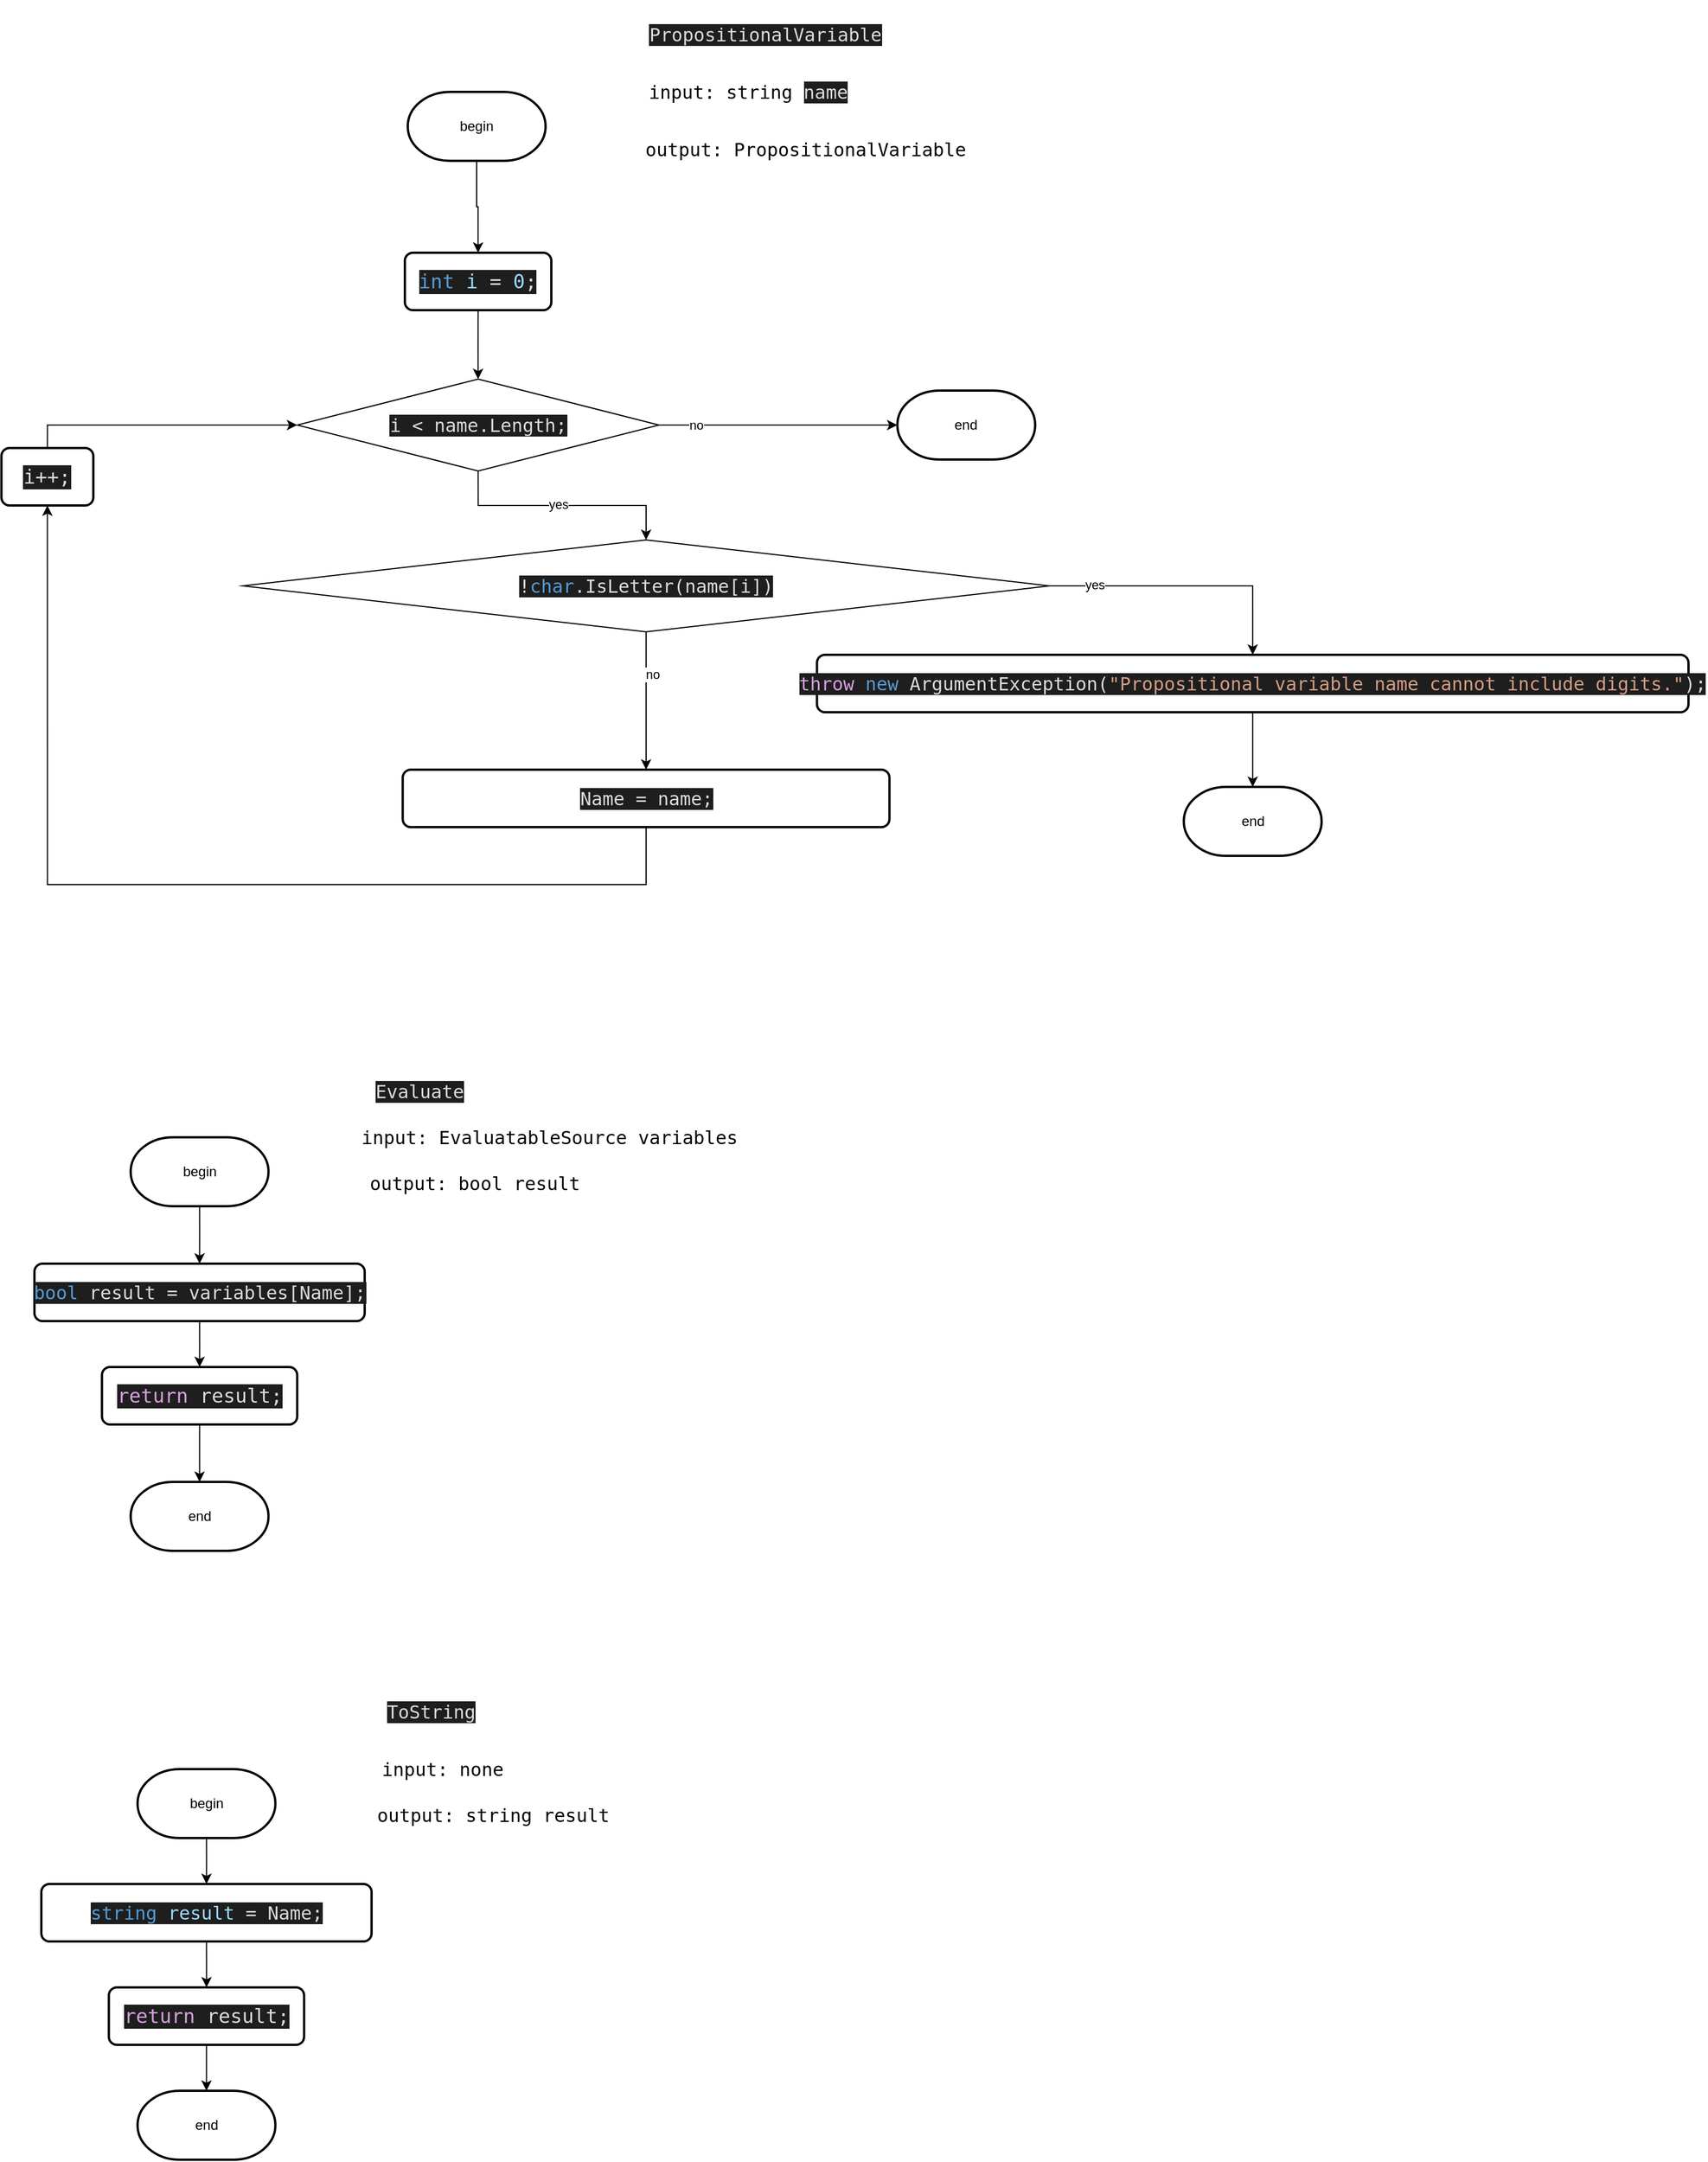 <mxfile version="26.2.2">
  <diagram name="Page-1" id="GsZ8dFfPKQMhmXAw97n3">
    <mxGraphModel dx="4610" dy="1084" grid="1" gridSize="10" guides="1" tooltips="1" connect="1" arrows="1" fold="1" page="1" pageScale="1" pageWidth="850" pageHeight="1100" math="0" shadow="0">
      <root>
        <mxCell id="0" />
        <mxCell id="1" parent="0" />
        <mxCell id="_ttmD8qlt5964CyT8uU3-102" value="&lt;pre style=&quot;font-family: &amp;quot;JetBrains Mono&amp;quot;, monospace; font-size: 12pt;&quot;&gt;&lt;div style=&quot;background-color:#1e1e1e;color:#dcdcdc&quot;&gt;&lt;pre style=&quot;font-family:&#39;JetBrains Mono&#39;,monospace;font-size:12.0pt;&quot;&gt;&lt;pre style=&quot;font-family:&#39;JetBrains Mono&#39;,monospace;font-size:12.0pt;&quot;&gt;&lt;div&gt;&lt;pre style=&quot;font-family:&#39;JetBrains Mono&#39;,monospace;font-size:12.0pt;&quot;&gt;PropositionalVariable&lt;/pre&gt;&lt;/div&gt;&lt;/pre&gt;&lt;/pre&gt;&lt;/div&gt;&lt;/pre&gt;" style="text;html=1;align=center;verticalAlign=middle;resizable=0;points=[];autosize=1;strokeColor=none;fillColor=none;" parent="1" vertex="1">
          <mxGeometry x="-148.75" y="1120" width="210" height="60" as="geometry" />
        </mxCell>
        <mxCell id="_ttmD8qlt5964CyT8uU3-154" style="edgeStyle=orthogonalEdgeStyle;rounded=0;orthogonalLoop=1;jettySize=auto;html=1;exitX=0.5;exitY=1;exitDx=0;exitDy=0;exitPerimeter=0;entryX=0.5;entryY=0;entryDx=0;entryDy=0;" parent="1" source="_ttmD8qlt5964CyT8uU3-104" target="_ttmD8qlt5964CyT8uU3-110" edge="1">
          <mxGeometry relative="1" as="geometry" />
        </mxCell>
        <mxCell id="_ttmD8qlt5964CyT8uU3-104" value="begin" style="strokeWidth=2;html=1;shape=mxgraph.flowchart.terminator;whiteSpace=wrap;" parent="1" vertex="1">
          <mxGeometry x="-355.01" y="1200" width="120" height="60" as="geometry" />
        </mxCell>
        <mxCell id="_ttmD8qlt5964CyT8uU3-107" value="&lt;pre style=&quot;font-family: &amp;quot;JetBrains Mono&amp;quot;, monospace; font-size: 12pt;&quot;&gt;input: string &lt;span style=&quot;font-size: 12pt; background-color: rgb(30, 30, 30); color: rgb(220, 220, 220); white-space-collapse: collapse;&quot;&gt;name&lt;/span&gt;&lt;/pre&gt;" style="text;html=1;align=center;verticalAlign=middle;resizable=0;points=[];autosize=1;strokeColor=none;fillColor=none;" parent="1" vertex="1">
          <mxGeometry x="-148.75" y="1170" width="180" height="60" as="geometry" />
        </mxCell>
        <mxCell id="_ttmD8qlt5964CyT8uU3-108" value="&lt;pre style=&quot;font-family: &amp;quot;JetBrains Mono&amp;quot;, monospace; font-size: 12pt;&quot;&gt;output: PropositionalVariable&lt;/pre&gt;" style="text;html=1;align=center;verticalAlign=middle;resizable=0;points=[];autosize=1;strokeColor=none;fillColor=none;" parent="1" vertex="1">
          <mxGeometry x="-148.75" y="1220" width="280" height="60" as="geometry" />
        </mxCell>
        <mxCell id="_ttmD8qlt5964CyT8uU3-109" style="edgeStyle=orthogonalEdgeStyle;rounded=0;orthogonalLoop=1;jettySize=auto;html=1;exitX=0.5;exitY=1;exitDx=0;exitDy=0;entryX=0.5;entryY=0;entryDx=0;entryDy=0;" parent="1" source="_ttmD8qlt5964CyT8uU3-110" target="_ttmD8qlt5964CyT8uU3-113" edge="1">
          <mxGeometry relative="1" as="geometry" />
        </mxCell>
        <mxCell id="_ttmD8qlt5964CyT8uU3-110" value="&lt;div style=&quot;background-color: rgb(30, 30, 30); color: rgb(220, 220, 220);&quot;&gt;&lt;pre style=&quot;font-family: &amp;quot;JetBrains Mono&amp;quot;, monospace; font-size: 12.8pt;&quot;&gt;&lt;span style=&quot;color: rgb(86, 156, 214);&quot;&gt;int &lt;/span&gt;&lt;span style=&quot;color: rgb(156, 220, 254);&quot;&gt;i &lt;/span&gt;&lt;font color=&quot;#dcdcdc&quot;&gt;= &lt;/font&gt;&lt;font color=&quot;#9cdcfe&quot;&gt;0&lt;/font&gt;&lt;font color=&quot;#dcdcdc&quot;&gt;;&lt;/font&gt;&lt;/pre&gt;&lt;/div&gt;" style="rounded=1;whiteSpace=wrap;html=1;absoluteArcSize=1;arcSize=14;strokeWidth=2;" parent="1" vertex="1">
          <mxGeometry x="-357.51" y="1340" width="127.5" height="50" as="geometry" />
        </mxCell>
        <mxCell id="_ttmD8qlt5964CyT8uU3-111" style="edgeStyle=orthogonalEdgeStyle;rounded=0;orthogonalLoop=1;jettySize=auto;html=1;exitX=0.5;exitY=1;exitDx=0;exitDy=0;entryX=0.5;entryY=0;entryDx=0;entryDy=0;" parent="1" source="_ttmD8qlt5964CyT8uU3-113" target="_ttmD8qlt5964CyT8uU3-120" edge="1">
          <mxGeometry relative="1" as="geometry" />
        </mxCell>
        <mxCell id="_ttmD8qlt5964CyT8uU3-112" value="yes" style="edgeLabel;html=1;align=center;verticalAlign=middle;resizable=0;points=[];" parent="_ttmD8qlt5964CyT8uU3-111" vertex="1" connectable="0">
          <mxGeometry x="-0.033" y="1" relative="1" as="geometry">
            <mxPoint as="offset" />
          </mxGeometry>
        </mxCell>
        <mxCell id="_ttmD8qlt5964CyT8uU3-113" value="&lt;div style=&quot;background-color:#1e1e1e;color:#dcdcdc&quot;&gt;&lt;pre style=&quot;font-family:&#39;JetBrains Mono&#39;,monospace;font-size:12.8pt;&quot;&gt;&lt;pre style=&quot;font-family:&#39;JetBrains Mono&#39;,monospace;font-size:12.0pt;&quot;&gt;&lt;div&gt;&lt;pre style=&quot;font-family:&#39;JetBrains Mono&#39;,monospace;font-size:12.0pt;&quot;&gt;i &amp;lt; name.Length;&lt;/pre&gt;&lt;/div&gt;&lt;/pre&gt;&lt;/pre&gt;&lt;/div&gt;" style="rhombus;whiteSpace=wrap;html=1;" parent="1" vertex="1">
          <mxGeometry x="-451.25" y="1450" width="315" height="80" as="geometry" />
        </mxCell>
        <mxCell id="_ttmD8qlt5964CyT8uU3-114" style="edgeStyle=orthogonalEdgeStyle;rounded=0;orthogonalLoop=1;jettySize=auto;html=1;exitX=0.5;exitY=0;exitDx=0;exitDy=0;entryX=0;entryY=0.5;entryDx=0;entryDy=0;" parent="1" source="_ttmD8qlt5964CyT8uU3-115" target="_ttmD8qlt5964CyT8uU3-113" edge="1">
          <mxGeometry relative="1" as="geometry" />
        </mxCell>
        <mxCell id="_ttmD8qlt5964CyT8uU3-115" value="&lt;div style=&quot;background-color:#1e1e1e;color:#dcdcdc&quot;&gt;&lt;pre style=&quot;font-family:&#39;JetBrains Mono&#39;,monospace;font-size:12.8pt;&quot;&gt;&lt;div&gt;&lt;pre style=&quot;font-family:&#39;JetBrains Mono&#39;,monospace;font-size:12.8pt;&quot;&gt;i++;&lt;/pre&gt;&lt;/div&gt;&lt;/pre&gt;&lt;/div&gt;" style="rounded=1;whiteSpace=wrap;html=1;absoluteArcSize=1;arcSize=14;strokeWidth=2;" parent="1" vertex="1">
          <mxGeometry x="-708.75" y="1510" width="80" height="50" as="geometry" />
        </mxCell>
        <mxCell id="_ttmD8qlt5964CyT8uU3-116" style="edgeStyle=orthogonalEdgeStyle;rounded=0;orthogonalLoop=1;jettySize=auto;html=1;exitX=1;exitY=0.5;exitDx=0;exitDy=0;entryX=0.5;entryY=0;entryDx=0;entryDy=0;" parent="1" source="_ttmD8qlt5964CyT8uU3-120" target="_ttmD8qlt5964CyT8uU3-122" edge="1">
          <mxGeometry relative="1" as="geometry" />
        </mxCell>
        <mxCell id="_ttmD8qlt5964CyT8uU3-117" value="yes" style="edgeLabel;html=1;align=center;verticalAlign=middle;resizable=0;points=[];" parent="_ttmD8qlt5964CyT8uU3-116" vertex="1" connectable="0">
          <mxGeometry x="-0.673" y="1" relative="1" as="geometry">
            <mxPoint as="offset" />
          </mxGeometry>
        </mxCell>
        <mxCell id="_ttmD8qlt5964CyT8uU3-118" style="edgeStyle=orthogonalEdgeStyle;rounded=0;orthogonalLoop=1;jettySize=auto;html=1;exitX=0.5;exitY=1;exitDx=0;exitDy=0;entryX=0.5;entryY=0;entryDx=0;entryDy=0;" parent="1" source="_ttmD8qlt5964CyT8uU3-120" target="_ttmD8qlt5964CyT8uU3-124" edge="1">
          <mxGeometry relative="1" as="geometry" />
        </mxCell>
        <mxCell id="_ttmD8qlt5964CyT8uU3-119" value="no" style="edgeLabel;html=1;align=center;verticalAlign=middle;resizable=0;points=[];" parent="_ttmD8qlt5964CyT8uU3-118" vertex="1" connectable="0">
          <mxGeometry x="-0.388" y="5" relative="1" as="geometry">
            <mxPoint as="offset" />
          </mxGeometry>
        </mxCell>
        <mxCell id="_ttmD8qlt5964CyT8uU3-120" value="&lt;div style=&quot;background-color:#1e1e1e;color:#dcdcdc&quot;&gt;&lt;pre style=&quot;font-family:&#39;JetBrains Mono&#39;,monospace;font-size:12.8pt;&quot;&gt;&lt;pre style=&quot;font-family:&#39;JetBrains Mono&#39;,monospace;font-size:12.0pt;&quot;&gt;&lt;pre style=&quot;font-family:&#39;JetBrains Mono&#39;,monospace;font-size:12.0pt;&quot;&gt;&lt;div&gt;&lt;pre style=&quot;font-family:&#39;JetBrains Mono&#39;,monospace;font-size:12.0pt;&quot;&gt;!&lt;span style=&quot;color:#569cd6;&quot;&gt;char&lt;/span&gt;.IsLetter(name[i])&lt;/pre&gt;&lt;/div&gt;&lt;/pre&gt;&lt;/pre&gt;&lt;/pre&gt;&lt;/div&gt;" style="rhombus;whiteSpace=wrap;html=1;" parent="1" vertex="1">
          <mxGeometry x="-498.75" y="1590" width="702.5" height="80" as="geometry" />
        </mxCell>
        <mxCell id="_ttmD8qlt5964CyT8uU3-121" style="edgeStyle=orthogonalEdgeStyle;rounded=0;orthogonalLoop=1;jettySize=auto;html=1;exitX=0.5;exitY=1;exitDx=0;exitDy=0;" parent="1" source="_ttmD8qlt5964CyT8uU3-122" target="_ttmD8qlt5964CyT8uU3-125" edge="1">
          <mxGeometry relative="1" as="geometry" />
        </mxCell>
        <mxCell id="_ttmD8qlt5964CyT8uU3-122" value="&lt;div style=&quot;background-color: rgb(30, 30, 30); color: rgb(220, 220, 220);&quot;&gt;&lt;pre style=&quot;font-family:&#39;JetBrains Mono&#39;,monospace;font-size:12.0pt;&quot;&gt;&lt;pre style=&quot;font-family:&#39;JetBrains Mono&#39;,monospace;font-size:12.0pt;&quot;&gt;&lt;pre style=&quot;font-family:&#39;JetBrains Mono&#39;,monospace;font-size:12.0pt;&quot;&gt;&lt;pre style=&quot;font-family:&#39;JetBrains Mono&#39;,monospace;font-size:12.0pt;&quot;&gt;&lt;pre style=&quot;font-family:&#39;JetBrains Mono&#39;,monospace;font-size:12.0pt;&quot;&gt;&lt;pre style=&quot;font-family:&#39;JetBrains Mono&#39;,monospace;font-size:12.0pt;&quot;&gt;&lt;pre style=&quot;font-family:&#39;JetBrains Mono&#39;,monospace;font-size:12.0pt;&quot;&gt;&lt;pre style=&quot;font-family:&#39;JetBrains Mono&#39;,monospace;font-size:12.0pt;&quot;&gt;&lt;pre style=&quot;font-family:&#39;JetBrains Mono&#39;,monospace;font-size:12.8pt;&quot;&gt;&lt;pre style=&quot;font-family:&#39;JetBrains Mono&#39;,monospace;font-size:12.0pt;&quot;&gt;&lt;pre style=&quot;font-family:&#39;JetBrains Mono&#39;,monospace;font-size:12.0pt;&quot;&gt;&lt;div&gt;&lt;pre style=&quot;font-family:&#39;JetBrains Mono&#39;,monospace;font-size:12.0pt;&quot;&gt;&lt;span style=&quot;color:#d8a0df;&quot;&gt;throw &lt;/span&gt;&lt;span style=&quot;color:#569cd6;&quot;&gt;new &lt;/span&gt;ArgumentException(&lt;span style=&quot;color:#d69d85;&quot;&gt;&quot;Propositional variable name cannot include digits.&quot;&lt;/span&gt;);&lt;/pre&gt;&lt;/div&gt;&lt;/pre&gt;&lt;/pre&gt;&lt;/pre&gt;&lt;/pre&gt;&lt;/pre&gt;&lt;/pre&gt;&lt;/pre&gt;&lt;/pre&gt;&lt;/pre&gt;&lt;/pre&gt;&lt;/pre&gt;&lt;/div&gt;" style="rounded=1;whiteSpace=wrap;html=1;absoluteArcSize=1;arcSize=14;strokeWidth=2;" parent="1" vertex="1">
          <mxGeometry x="1.25" y="1690" width="758.75" height="50" as="geometry" />
        </mxCell>
        <mxCell id="_ttmD8qlt5964CyT8uU3-155" style="edgeStyle=orthogonalEdgeStyle;rounded=0;orthogonalLoop=1;jettySize=auto;html=1;exitX=0.5;exitY=1;exitDx=0;exitDy=0;entryX=0.5;entryY=1;entryDx=0;entryDy=0;" parent="1" source="_ttmD8qlt5964CyT8uU3-124" target="_ttmD8qlt5964CyT8uU3-115" edge="1">
          <mxGeometry relative="1" as="geometry">
            <Array as="points">
              <mxPoint x="-147" y="1890" />
              <mxPoint x="-669" y="1890" />
            </Array>
          </mxGeometry>
        </mxCell>
        <mxCell id="_ttmD8qlt5964CyT8uU3-124" value="&lt;div style=&quot;background-color: rgb(30, 30, 30); color: rgb(220, 220, 220);&quot;&gt;&lt;pre style=&quot;font-family:&#39;JetBrains Mono&#39;,monospace;font-size:12.0pt;&quot;&gt;&lt;pre style=&quot;font-family:&#39;JetBrains Mono&#39;,monospace;font-size:12.0pt;&quot;&gt;&lt;pre style=&quot;font-family:&#39;JetBrains Mono&#39;,monospace;font-size:12.0pt;&quot;&gt;&lt;pre style=&quot;font-family:&#39;JetBrains Mono&#39;,monospace;font-size:12.0pt;&quot;&gt;&lt;pre style=&quot;font-family:&#39;JetBrains Mono&#39;,monospace;font-size:12.0pt;&quot;&gt;&lt;pre style=&quot;font-family:&#39;JetBrains Mono&#39;,monospace;font-size:12.0pt;&quot;&gt;&lt;pre style=&quot;font-family:&#39;JetBrains Mono&#39;,monospace;font-size:12.0pt;&quot;&gt;&lt;pre style=&quot;font-family:&#39;JetBrains Mono&#39;,monospace;font-size:12.0pt;&quot;&gt;&lt;pre style=&quot;font-family:&#39;JetBrains Mono&#39;,monospace;font-size:12.8pt;&quot;&gt;&lt;pre style=&quot;font-family:&#39;JetBrains Mono&#39;,monospace;font-size:12.0pt;&quot;&gt;&lt;div&gt;&lt;pre style=&quot;font-family:&#39;JetBrains Mono&#39;,monospace;font-size:12.0pt;&quot;&gt;Name = name;&lt;/pre&gt;&lt;/div&gt;&lt;/pre&gt;&lt;/pre&gt;&lt;/pre&gt;&lt;/pre&gt;&lt;/pre&gt;&lt;/pre&gt;&lt;/pre&gt;&lt;/pre&gt;&lt;/pre&gt;&lt;/pre&gt;&lt;/div&gt;" style="rounded=1;whiteSpace=wrap;html=1;absoluteArcSize=1;arcSize=14;strokeWidth=2;" parent="1" vertex="1">
          <mxGeometry x="-359.38" y="1790" width="423.75" height="50" as="geometry" />
        </mxCell>
        <mxCell id="_ttmD8qlt5964CyT8uU3-125" value="end" style="strokeWidth=2;html=1;shape=mxgraph.flowchart.terminator;whiteSpace=wrap;" parent="1" vertex="1">
          <mxGeometry x="320.63" y="1805" width="120" height="60" as="geometry" />
        </mxCell>
        <mxCell id="_ttmD8qlt5964CyT8uU3-139" value="end" style="strokeWidth=2;html=1;shape=mxgraph.flowchart.terminator;whiteSpace=wrap;" parent="1" vertex="1">
          <mxGeometry x="71.25" y="1460" width="120" height="60" as="geometry" />
        </mxCell>
        <mxCell id="_ttmD8qlt5964CyT8uU3-140" style="edgeStyle=orthogonalEdgeStyle;rounded=0;orthogonalLoop=1;jettySize=auto;html=1;exitX=1;exitY=0.5;exitDx=0;exitDy=0;entryX=0;entryY=0.5;entryDx=0;entryDy=0;entryPerimeter=0;" parent="1" source="_ttmD8qlt5964CyT8uU3-113" target="_ttmD8qlt5964CyT8uU3-139" edge="1">
          <mxGeometry relative="1" as="geometry" />
        </mxCell>
        <mxCell id="_ttmD8qlt5964CyT8uU3-141" value="no" style="edgeLabel;html=1;align=center;verticalAlign=middle;resizable=0;points=[];" parent="_ttmD8qlt5964CyT8uU3-140" vertex="1" connectable="0">
          <mxGeometry x="-0.693" relative="1" as="geometry">
            <mxPoint as="offset" />
          </mxGeometry>
        </mxCell>
        <mxCell id="_ttmD8qlt5964CyT8uU3-148" style="edgeStyle=orthogonalEdgeStyle;rounded=0;orthogonalLoop=1;jettySize=auto;html=1;exitX=1;exitY=0.5;exitDx=0;exitDy=0;" parent="1" edge="1">
          <mxGeometry relative="1" as="geometry">
            <Array as="points">
              <mxPoint x="1680" y="2120" />
              <mxPoint x="1680" y="2340" />
              <mxPoint x="1311" y="2340" />
            </Array>
            <mxPoint x="1484.38" y="2120" as="sourcePoint" />
          </mxGeometry>
        </mxCell>
        <mxCell id="_ttmD8qlt5964CyT8uU3-156" value="&lt;pre style=&quot;font-family: &amp;quot;JetBrains Mono&amp;quot;, monospace; font-size: 12pt;&quot;&gt;&lt;div style=&quot;background-color:#1e1e1e;color:#dcdcdc&quot;&gt;&lt;pre style=&quot;font-family:&#39;JetBrains Mono&#39;,monospace;font-size:12.0pt;&quot;&gt;&lt;pre style=&quot;font-family:&#39;JetBrains Mono&#39;,monospace;font-size:12.0pt;&quot;&gt;&lt;pre style=&quot;font-family:&#39;JetBrains Mono&#39;,monospace;font-size:12.0pt;&quot;&gt;&lt;div&gt;&lt;pre style=&quot;font-family:&#39;JetBrains Mono&#39;,monospace;font-size:12.0pt;&quot;&gt;Evaluate&lt;/pre&gt;&lt;/div&gt;&lt;/pre&gt;&lt;/pre&gt;&lt;/pre&gt;&lt;/div&gt;&lt;/pre&gt;" style="text;html=1;align=center;verticalAlign=middle;resizable=0;points=[];autosize=1;strokeColor=none;fillColor=none;" parent="1" vertex="1">
          <mxGeometry x="-389.98" y="2040" width="90" height="60" as="geometry" />
        </mxCell>
        <mxCell id="_ttmD8qlt5964CyT8uU3-157" style="edgeStyle=orthogonalEdgeStyle;rounded=0;orthogonalLoop=1;jettySize=auto;html=1;exitX=0.5;exitY=1;exitDx=0;exitDy=0;exitPerimeter=0;entryX=0.5;entryY=0;entryDx=0;entryDy=0;" parent="1" source="_ttmD8qlt5964CyT8uU3-158" target="_ttmD8qlt5964CyT8uU3-162" edge="1">
          <mxGeometry relative="1" as="geometry" />
        </mxCell>
        <mxCell id="_ttmD8qlt5964CyT8uU3-158" value="begin" style="strokeWidth=2;html=1;shape=mxgraph.flowchart.terminator;whiteSpace=wrap;" parent="1" vertex="1">
          <mxGeometry x="-596.24" y="2110" width="120" height="60" as="geometry" />
        </mxCell>
        <mxCell id="_ttmD8qlt5964CyT8uU3-159" value="&lt;pre style=&quot;font-family: &amp;quot;JetBrains Mono&amp;quot;, monospace; font-size: 12pt;&quot;&gt;input: EvaluatableSource variables&lt;/pre&gt;" style="text;html=1;align=center;verticalAlign=middle;resizable=0;points=[];autosize=1;strokeColor=none;fillColor=none;" parent="1" vertex="1">
          <mxGeometry x="-392.49" y="2080" width="320" height="60" as="geometry" />
        </mxCell>
        <mxCell id="_ttmD8qlt5964CyT8uU3-160" value="&lt;pre style=&quot;font-family: &amp;quot;JetBrains Mono&amp;quot;, monospace; font-size: 12pt;&quot;&gt;output: bool result&lt;/pre&gt;" style="text;html=1;align=center;verticalAlign=middle;resizable=0;points=[];autosize=1;strokeColor=none;fillColor=none;" parent="1" vertex="1">
          <mxGeometry x="-392.49" y="2120" width="190" height="60" as="geometry" />
        </mxCell>
        <mxCell id="XyLZxlLaLqKkQ-oYfkcs-2" style="edgeStyle=orthogonalEdgeStyle;rounded=0;orthogonalLoop=1;jettySize=auto;html=1;exitX=0.5;exitY=1;exitDx=0;exitDy=0;entryX=0.5;entryY=0;entryDx=0;entryDy=0;" edge="1" parent="1" source="_ttmD8qlt5964CyT8uU3-162" target="XyLZxlLaLqKkQ-oYfkcs-1">
          <mxGeometry relative="1" as="geometry" />
        </mxCell>
        <mxCell id="_ttmD8qlt5964CyT8uU3-162" value="&lt;div style=&quot;background-color: rgb(30, 30, 30); color: rgb(220, 220, 220);&quot;&gt;&lt;pre style=&quot;font-family: &amp;quot;JetBrains Mono&amp;quot;, monospace; font-size: 12.8pt;&quot;&gt;&lt;div&gt;&lt;pre style=&quot;font-family:&#39;JetBrains Mono&#39;,monospace;font-size:12.0pt;&quot;&gt;&lt;span style=&quot;color:#569cd6;&quot;&gt;bool &lt;/span&gt;result = variables[Name];&lt;/pre&gt;&lt;/div&gt;&lt;/pre&gt;&lt;/div&gt;" style="rounded=1;whiteSpace=wrap;html=1;absoluteArcSize=1;arcSize=14;strokeWidth=2;" parent="1" vertex="1">
          <mxGeometry x="-680" y="2220" width="287.51" height="50" as="geometry" />
        </mxCell>
        <mxCell id="_ttmD8qlt5964CyT8uU3-175" style="edgeStyle=orthogonalEdgeStyle;rounded=0;orthogonalLoop=1;jettySize=auto;html=1;exitX=0.5;exitY=1;exitDx=0;exitDy=0;entryX=0.5;entryY=1;entryDx=0;entryDy=0;" parent="1" edge="1">
          <mxGeometry relative="1" as="geometry">
            <Array as="points">
              <mxPoint x="-147" y="2730" />
              <mxPoint x="-669" y="2730" />
            </Array>
            <mxPoint x="-668.75" y="2400" as="targetPoint" />
          </mxGeometry>
        </mxCell>
        <mxCell id="_ttmD8qlt5964CyT8uU3-177" value="end" style="strokeWidth=2;html=1;shape=mxgraph.flowchart.terminator;whiteSpace=wrap;" parent="1" vertex="1">
          <mxGeometry x="-596.24" y="2410" width="120" height="60" as="geometry" />
        </mxCell>
        <mxCell id="_ttmD8qlt5964CyT8uU3-183" value="&lt;pre style=&quot;font-family: &amp;quot;JetBrains Mono&amp;quot;, monospace; font-size: 12pt;&quot;&gt;&lt;div style=&quot;background-color:#1e1e1e;color:#dcdcdc&quot;&gt;&lt;pre style=&quot;font-family:&#39;JetBrains Mono&#39;,monospace;font-size:12.0pt;&quot;&gt;&lt;pre style=&quot;font-family:&#39;JetBrains Mono&#39;,monospace;font-size:12.0pt;&quot;&gt;&lt;pre style=&quot;font-family:&#39;JetBrains Mono&#39;,monospace;font-size:12.0pt;&quot;&gt;&lt;pre style=&quot;font-family:&#39;JetBrains Mono&#39;,monospace;font-size:12.0pt;&quot;&gt;&lt;div&gt;&lt;pre style=&quot;font-family:&#39;JetBrains Mono&#39;,monospace;font-size:12.0pt;&quot;&gt;ToString&lt;/pre&gt;&lt;/div&gt;&lt;/pre&gt;&lt;/pre&gt;&lt;/pre&gt;&lt;/pre&gt;&lt;/div&gt;&lt;/pre&gt;" style="text;html=1;align=center;verticalAlign=middle;resizable=0;points=[];autosize=1;strokeColor=none;fillColor=none;" parent="1" vertex="1">
          <mxGeometry x="-380" y="2580" width="90" height="60" as="geometry" />
        </mxCell>
        <mxCell id="_ttmD8qlt5964CyT8uU3-184" style="edgeStyle=orthogonalEdgeStyle;rounded=0;orthogonalLoop=1;jettySize=auto;html=1;exitX=0.5;exitY=1;exitDx=0;exitDy=0;exitPerimeter=0;entryX=0.5;entryY=0;entryDx=0;entryDy=0;" parent="1" source="_ttmD8qlt5964CyT8uU3-185" target="_ttmD8qlt5964CyT8uU3-188" edge="1">
          <mxGeometry relative="1" as="geometry" />
        </mxCell>
        <mxCell id="_ttmD8qlt5964CyT8uU3-185" value="begin" style="strokeWidth=2;html=1;shape=mxgraph.flowchart.terminator;whiteSpace=wrap;" parent="1" vertex="1">
          <mxGeometry x="-590.24" y="2660" width="120" height="60" as="geometry" />
        </mxCell>
        <mxCell id="_ttmD8qlt5964CyT8uU3-186" value="&lt;pre style=&quot;font-family: &amp;quot;JetBrains Mono&amp;quot;, monospace; font-size: 12pt;&quot;&gt;input: none&lt;/pre&gt;" style="text;html=1;align=center;verticalAlign=middle;resizable=0;points=[];autosize=1;strokeColor=none;fillColor=none;" parent="1" vertex="1">
          <mxGeometry x="-385.24" y="2630" width="120" height="60" as="geometry" />
        </mxCell>
        <mxCell id="_ttmD8qlt5964CyT8uU3-187" value="&lt;pre style=&quot;font-family: &amp;quot;JetBrains Mono&amp;quot;, monospace; font-size: 12pt;&quot;&gt;output: string result&lt;/pre&gt;" style="text;html=1;align=center;verticalAlign=middle;resizable=0;points=[];autosize=1;strokeColor=none;fillColor=none;" parent="1" vertex="1">
          <mxGeometry x="-386.49" y="2670" width="210" height="60" as="geometry" />
        </mxCell>
        <mxCell id="XyLZxlLaLqKkQ-oYfkcs-5" style="edgeStyle=orthogonalEdgeStyle;rounded=0;orthogonalLoop=1;jettySize=auto;html=1;exitX=0.5;exitY=1;exitDx=0;exitDy=0;" edge="1" parent="1" source="_ttmD8qlt5964CyT8uU3-188" target="XyLZxlLaLqKkQ-oYfkcs-4">
          <mxGeometry relative="1" as="geometry" />
        </mxCell>
        <mxCell id="_ttmD8qlt5964CyT8uU3-188" value="&lt;div style=&quot;background-color: rgb(30, 30, 30); color: rgb(220, 220, 220);&quot;&gt;&lt;pre style=&quot;font-family: &amp;quot;JetBrains Mono&amp;quot;, monospace; font-size: 12.8pt;&quot;&gt;&lt;pre style=&quot;font-family:&#39;JetBrains Mono&#39;,monospace;font-size:12.0pt;&quot;&gt;&lt;div&gt;&lt;pre style=&quot;font-family:&#39;JetBrains Mono&#39;,monospace;font-size:12.0pt;&quot;&gt;&lt;span style=&quot;color:#569cd6;&quot;&gt;string &lt;/span&gt;&lt;span style=&quot;color:#9cdcfe;&quot;&gt;result &lt;/span&gt;= Name;&lt;/pre&gt;&lt;/div&gt;&lt;/pre&gt;&lt;/pre&gt;&lt;/div&gt;" style="rounded=1;whiteSpace=wrap;html=1;absoluteArcSize=1;arcSize=14;strokeWidth=2;" parent="1" vertex="1">
          <mxGeometry x="-674" y="2760" width="287.51" height="50" as="geometry" />
        </mxCell>
        <mxCell id="_ttmD8qlt5964CyT8uU3-189" value="end" style="strokeWidth=2;html=1;shape=mxgraph.flowchart.terminator;whiteSpace=wrap;" parent="1" vertex="1">
          <mxGeometry x="-590.24" y="2940" width="120" height="60" as="geometry" />
        </mxCell>
        <mxCell id="XyLZxlLaLqKkQ-oYfkcs-1" value="&lt;div style=&quot;background-color: rgb(30, 30, 30); color: rgb(220, 220, 220);&quot;&gt;&lt;pre style=&quot;font-family: &amp;quot;JetBrains Mono&amp;quot;, monospace; font-size: 12.8pt;&quot;&gt;&lt;pre style=&quot;font-family:&#39;JetBrains Mono&#39;,monospace;font-size:12.0pt;&quot;&gt;&lt;div&gt;&lt;pre style=&quot;font-family:&#39;JetBrains Mono&#39;,monospace;font-size:12.8pt;&quot;&gt;&lt;span style=&quot;color:#d8a0df;&quot;&gt;return &lt;/span&gt;result;&lt;/pre&gt;&lt;/div&gt;&lt;/pre&gt;&lt;/pre&gt;&lt;/div&gt;" style="rounded=1;whiteSpace=wrap;html=1;absoluteArcSize=1;arcSize=14;strokeWidth=2;" vertex="1" parent="1">
          <mxGeometry x="-621.24" y="2310" width="169.99" height="50" as="geometry" />
        </mxCell>
        <mxCell id="XyLZxlLaLqKkQ-oYfkcs-3" style="edgeStyle=orthogonalEdgeStyle;rounded=0;orthogonalLoop=1;jettySize=auto;html=1;exitX=0.5;exitY=1;exitDx=0;exitDy=0;entryX=0.5;entryY=0;entryDx=0;entryDy=0;entryPerimeter=0;" edge="1" parent="1" source="XyLZxlLaLqKkQ-oYfkcs-1" target="_ttmD8qlt5964CyT8uU3-177">
          <mxGeometry relative="1" as="geometry" />
        </mxCell>
        <mxCell id="XyLZxlLaLqKkQ-oYfkcs-4" value="&lt;div style=&quot;background-color: rgb(30, 30, 30); color: rgb(220, 220, 220);&quot;&gt;&lt;pre style=&quot;font-family: &amp;quot;JetBrains Mono&amp;quot;, monospace; font-size: 12.8pt;&quot;&gt;&lt;pre style=&quot;font-family:&#39;JetBrains Mono&#39;,monospace;font-size:12.0pt;&quot;&gt;&lt;div&gt;&lt;pre style=&quot;font-family:&#39;JetBrains Mono&#39;,monospace;font-size:12.8pt;&quot;&gt;&lt;span style=&quot;color:#d8a0df;&quot;&gt;return &lt;/span&gt;result;&lt;/pre&gt;&lt;/div&gt;&lt;/pre&gt;&lt;/pre&gt;&lt;/div&gt;" style="rounded=1;whiteSpace=wrap;html=1;absoluteArcSize=1;arcSize=14;strokeWidth=2;" vertex="1" parent="1">
          <mxGeometry x="-615.24" y="2850" width="169.99" height="50" as="geometry" />
        </mxCell>
        <mxCell id="XyLZxlLaLqKkQ-oYfkcs-6" style="edgeStyle=orthogonalEdgeStyle;rounded=0;orthogonalLoop=1;jettySize=auto;html=1;exitX=0.5;exitY=1;exitDx=0;exitDy=0;entryX=0.5;entryY=0;entryDx=0;entryDy=0;entryPerimeter=0;" edge="1" parent="1" source="XyLZxlLaLqKkQ-oYfkcs-4" target="_ttmD8qlt5964CyT8uU3-189">
          <mxGeometry relative="1" as="geometry" />
        </mxCell>
      </root>
    </mxGraphModel>
  </diagram>
</mxfile>
